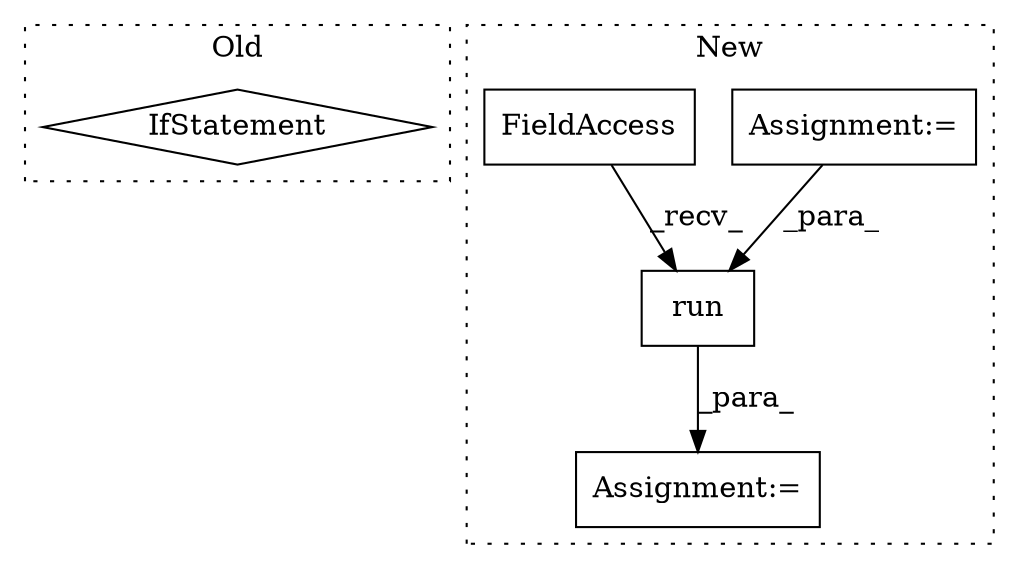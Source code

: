 digraph G {
subgraph cluster0 {
1 [label="IfStatement" a="25" s="1802,1848" l="4,2" shape="diamond"];
label = "Old";
style="dotted";
}
subgraph cluster1 {
2 [label="run" a="32" s="1730,1754" l="4,1" shape="box"];
3 [label="Assignment:=" a="7" s="1720" l="1" shape="box"];
4 [label="Assignment:=" a="7" s="1583" l="1" shape="box"];
5 [label="FieldAccess" a="22" s="1721" l="8" shape="box"];
label = "New";
style="dotted";
}
2 -> 3 [label="_para_"];
4 -> 2 [label="_para_"];
5 -> 2 [label="_recv_"];
}